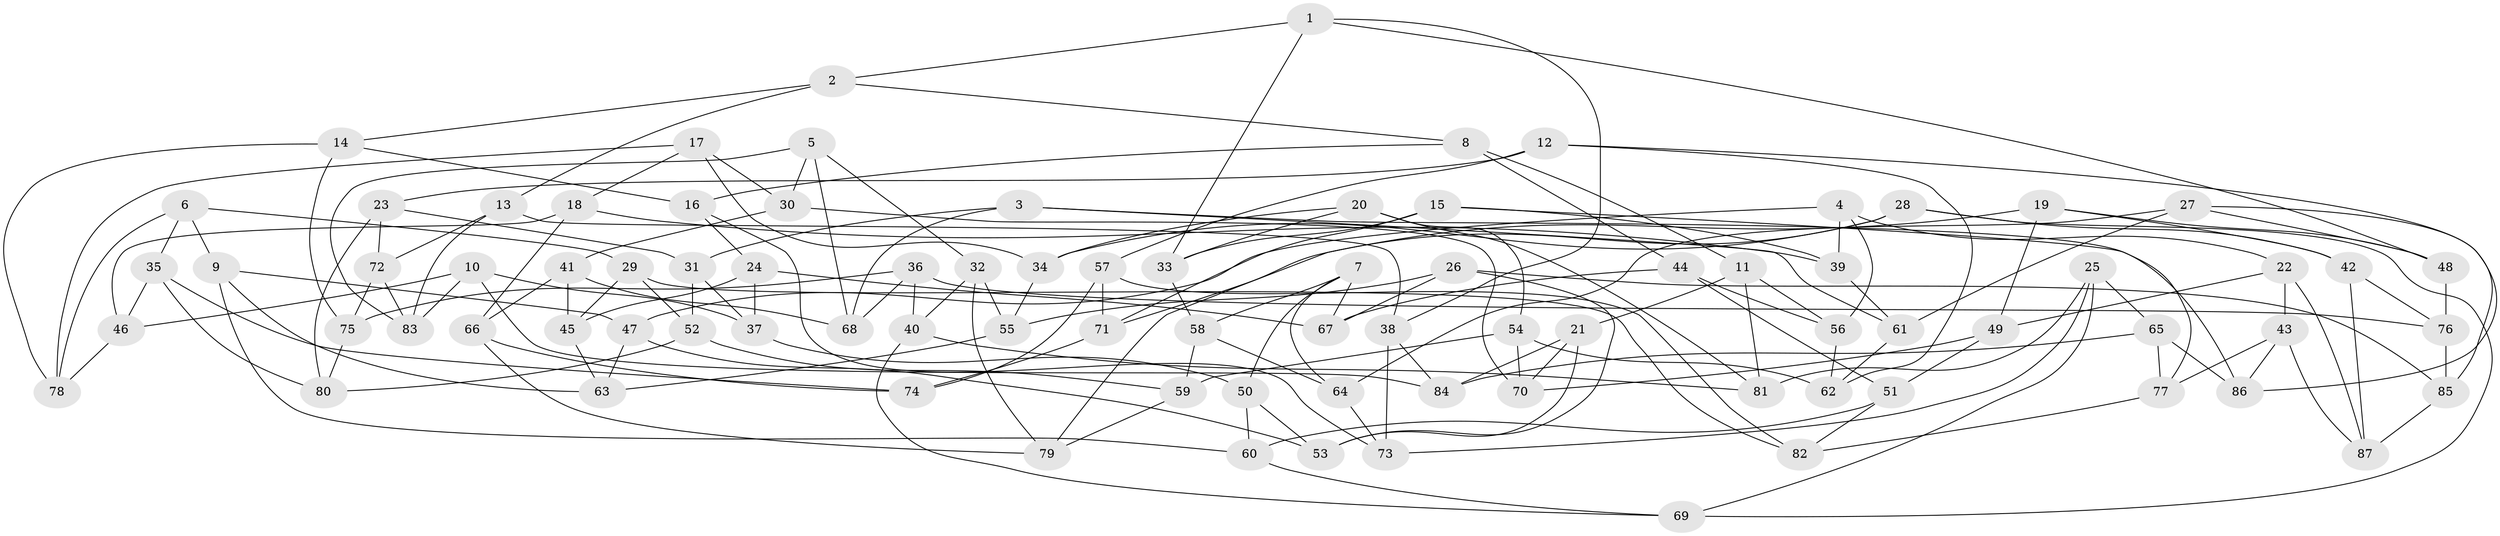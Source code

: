 // coarse degree distribution, {6: 0.36666666666666664, 4: 0.5333333333333333, 5: 0.08333333333333333, 3: 0.016666666666666666}
// Generated by graph-tools (version 1.1) at 2025/52/02/27/25 19:52:32]
// undirected, 87 vertices, 174 edges
graph export_dot {
graph [start="1"]
  node [color=gray90,style=filled];
  1;
  2;
  3;
  4;
  5;
  6;
  7;
  8;
  9;
  10;
  11;
  12;
  13;
  14;
  15;
  16;
  17;
  18;
  19;
  20;
  21;
  22;
  23;
  24;
  25;
  26;
  27;
  28;
  29;
  30;
  31;
  32;
  33;
  34;
  35;
  36;
  37;
  38;
  39;
  40;
  41;
  42;
  43;
  44;
  45;
  46;
  47;
  48;
  49;
  50;
  51;
  52;
  53;
  54;
  55;
  56;
  57;
  58;
  59;
  60;
  61;
  62;
  63;
  64;
  65;
  66;
  67;
  68;
  69;
  70;
  71;
  72;
  73;
  74;
  75;
  76;
  77;
  78;
  79;
  80;
  81;
  82;
  83;
  84;
  85;
  86;
  87;
  1 -- 38;
  1 -- 2;
  1 -- 33;
  1 -- 48;
  2 -- 14;
  2 -- 8;
  2 -- 13;
  3 -- 31;
  3 -- 86;
  3 -- 61;
  3 -- 68;
  4 -- 56;
  4 -- 22;
  4 -- 39;
  4 -- 47;
  5 -- 83;
  5 -- 32;
  5 -- 68;
  5 -- 30;
  6 -- 78;
  6 -- 9;
  6 -- 29;
  6 -- 35;
  7 -- 67;
  7 -- 64;
  7 -- 50;
  7 -- 58;
  8 -- 11;
  8 -- 16;
  8 -- 44;
  9 -- 47;
  9 -- 60;
  9 -- 63;
  10 -- 37;
  10 -- 84;
  10 -- 46;
  10 -- 83;
  11 -- 56;
  11 -- 21;
  11 -- 81;
  12 -- 57;
  12 -- 23;
  12 -- 86;
  12 -- 62;
  13 -- 72;
  13 -- 38;
  13 -- 83;
  14 -- 78;
  14 -- 16;
  14 -- 75;
  15 -- 71;
  15 -- 77;
  15 -- 39;
  15 -- 33;
  16 -- 73;
  16 -- 24;
  17 -- 18;
  17 -- 30;
  17 -- 78;
  17 -- 34;
  18 -- 66;
  18 -- 39;
  18 -- 46;
  19 -- 49;
  19 -- 71;
  19 -- 48;
  19 -- 42;
  20 -- 33;
  20 -- 54;
  20 -- 34;
  20 -- 81;
  21 -- 70;
  21 -- 53;
  21 -- 84;
  22 -- 49;
  22 -- 43;
  22 -- 87;
  23 -- 80;
  23 -- 31;
  23 -- 72;
  24 -- 37;
  24 -- 67;
  24 -- 45;
  25 -- 81;
  25 -- 69;
  25 -- 73;
  25 -- 65;
  26 -- 85;
  26 -- 53;
  26 -- 67;
  26 -- 55;
  27 -- 64;
  27 -- 48;
  27 -- 85;
  27 -- 61;
  28 -- 69;
  28 -- 34;
  28 -- 42;
  28 -- 79;
  29 -- 52;
  29 -- 45;
  29 -- 82;
  30 -- 70;
  30 -- 41;
  31 -- 52;
  31 -- 37;
  32 -- 40;
  32 -- 79;
  32 -- 55;
  33 -- 58;
  34 -- 55;
  35 -- 80;
  35 -- 46;
  35 -- 74;
  36 -- 76;
  36 -- 68;
  36 -- 75;
  36 -- 40;
  37 -- 50;
  38 -- 73;
  38 -- 84;
  39 -- 61;
  40 -- 69;
  40 -- 81;
  41 -- 68;
  41 -- 66;
  41 -- 45;
  42 -- 87;
  42 -- 76;
  43 -- 87;
  43 -- 86;
  43 -- 77;
  44 -- 51;
  44 -- 67;
  44 -- 56;
  45 -- 63;
  46 -- 78;
  47 -- 53;
  47 -- 63;
  48 -- 76;
  49 -- 51;
  49 -- 70;
  50 -- 53;
  50 -- 60;
  51 -- 60;
  51 -- 82;
  52 -- 80;
  52 -- 59;
  54 -- 70;
  54 -- 59;
  54 -- 62;
  55 -- 63;
  56 -- 62;
  57 -- 74;
  57 -- 71;
  57 -- 82;
  58 -- 64;
  58 -- 59;
  59 -- 79;
  60 -- 69;
  61 -- 62;
  64 -- 73;
  65 -- 84;
  65 -- 77;
  65 -- 86;
  66 -- 79;
  66 -- 74;
  71 -- 74;
  72 -- 75;
  72 -- 83;
  75 -- 80;
  76 -- 85;
  77 -- 82;
  85 -- 87;
}
